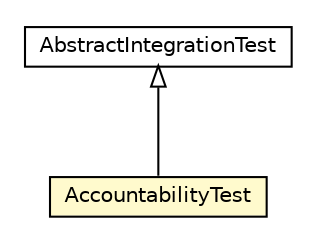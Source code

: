 #!/usr/local/bin/dot
#
# Class diagram 
# Generated by UMLGraph version R5_6_6-8-g8d7759 (http://www.umlgraph.org/)
#

digraph G {
	edge [fontname="Helvetica",fontsize=10,labelfontname="Helvetica",labelfontsize=10];
	node [fontname="Helvetica",fontsize=10,shape=plaintext];
	nodesep=0.25;
	ranksep=0.5;
	// org.dddlib.organisation.domain.AccountabilityTest
	c13454 [label=<<table title="org.dddlib.organisation.domain.AccountabilityTest" border="0" cellborder="1" cellspacing="0" cellpadding="2" port="p" bgcolor="lemonChiffon" href="./AccountabilityTest.html">
		<tr><td><table border="0" cellspacing="0" cellpadding="1">
<tr><td align="center" balign="center"> AccountabilityTest </td></tr>
		</table></td></tr>
		</table>>, URL="./AccountabilityTest.html", fontname="Helvetica", fontcolor="black", fontsize=10.0];
	// org.dddlib.organisation.domain.AbstractIntegrationTest
	c13455 [label=<<table title="org.dddlib.organisation.domain.AbstractIntegrationTest" border="0" cellborder="1" cellspacing="0" cellpadding="2" port="p" href="./AbstractIntegrationTest.html">
		<tr><td><table border="0" cellspacing="0" cellpadding="1">
<tr><td align="center" balign="center"> AbstractIntegrationTest </td></tr>
		</table></td></tr>
		</table>>, URL="./AbstractIntegrationTest.html", fontname="Helvetica", fontcolor="black", fontsize=10.0];
	//org.dddlib.organisation.domain.AccountabilityTest extends org.dddlib.organisation.domain.AbstractIntegrationTest
	c13455:p -> c13454:p [dir=back,arrowtail=empty];
}

